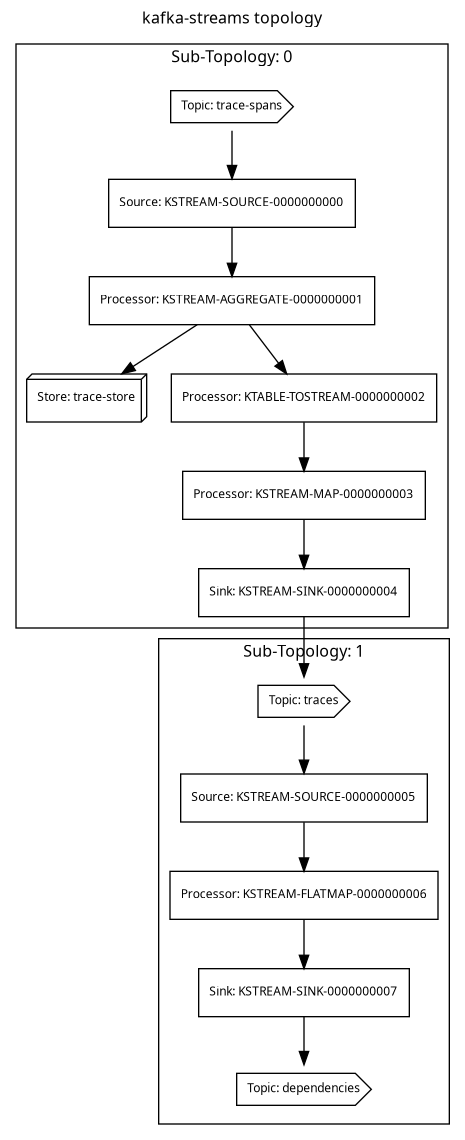 @startuml
digraph G {
	graph [labelloc=top,label="kafka-streams topology",fontname="Verdana",fontsize=12];
	edge [fontname="Verdana",fontsize=9,labelfontname="Verdana",labelfontsize=9];
	node [fontname="Verdana",fontsize=9,shape=record];
subgraph cluster_c10 {
label = "Sub-Topology: 1";
	c1 [label="Topic: traces"]
	// null
	c1 -> c11 [];
	c11 [label="Source: KSTREAM-SOURCE-0000000005"]
	c12 [label="Processor: KSTREAM-FLATMAP-0000000006"]
	// null
	c11 -> c12 [];
	c13 [label="Sink: KSTREAM-SINK-0000000007"]
	// null
	c12 -> c13 [];
	// null
	c13 -> c2 [];
}
subgraph cluster_c4 {
label = "Sub-Topology: 0";
	c0 [label="Topic: trace-spans"]
	// null
	c0 -> c5 [];
	c5 [label="Source: KSTREAM-SOURCE-0000000000"]
	c6 [label="Processor: KSTREAM-AGGREGATE-0000000001"]
	// null
	c5 -> c6 [];
	// null
	c6 -> c3 [];
	c7 [label="Processor: KTABLE-TOSTREAM-0000000002"]
	// null
	c6 -> c7 [];
	c8 [label="Processor: KSTREAM-MAP-0000000003"]
	// null
	c7 -> c8 [];
	c9 [label="Sink: KSTREAM-SINK-0000000004"]
	// null
	c8 -> c9 [];
	// null
	c9 -> c1 [];
}
	c0 [label="Topic: trace-spans", shape=cds]
	c1 [label="Topic: traces", shape=cds]
	c2 [label="Topic: dependencies", shape=cds]
	c3 [label="Store: trace-store", shape=box3d]
}
@enduml